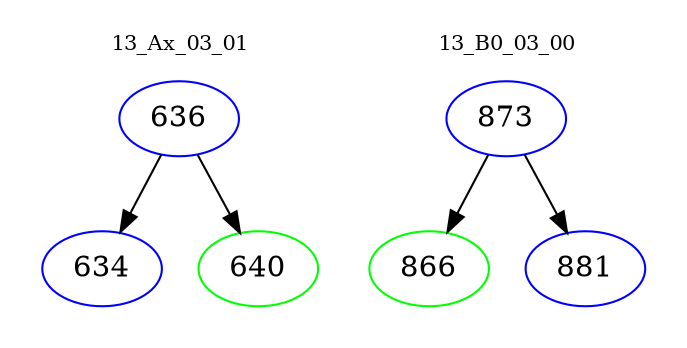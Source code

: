 digraph{
subgraph cluster_0 {
color = white
label = "13_Ax_03_01";
fontsize=10;
T0_636 [label="636", color="blue"]
T0_636 -> T0_634 [color="black"]
T0_634 [label="634", color="blue"]
T0_636 -> T0_640 [color="black"]
T0_640 [label="640", color="green"]
}
subgraph cluster_1 {
color = white
label = "13_B0_03_00";
fontsize=10;
T1_873 [label="873", color="blue"]
T1_873 -> T1_866 [color="black"]
T1_866 [label="866", color="green"]
T1_873 -> T1_881 [color="black"]
T1_881 [label="881", color="blue"]
}
}
